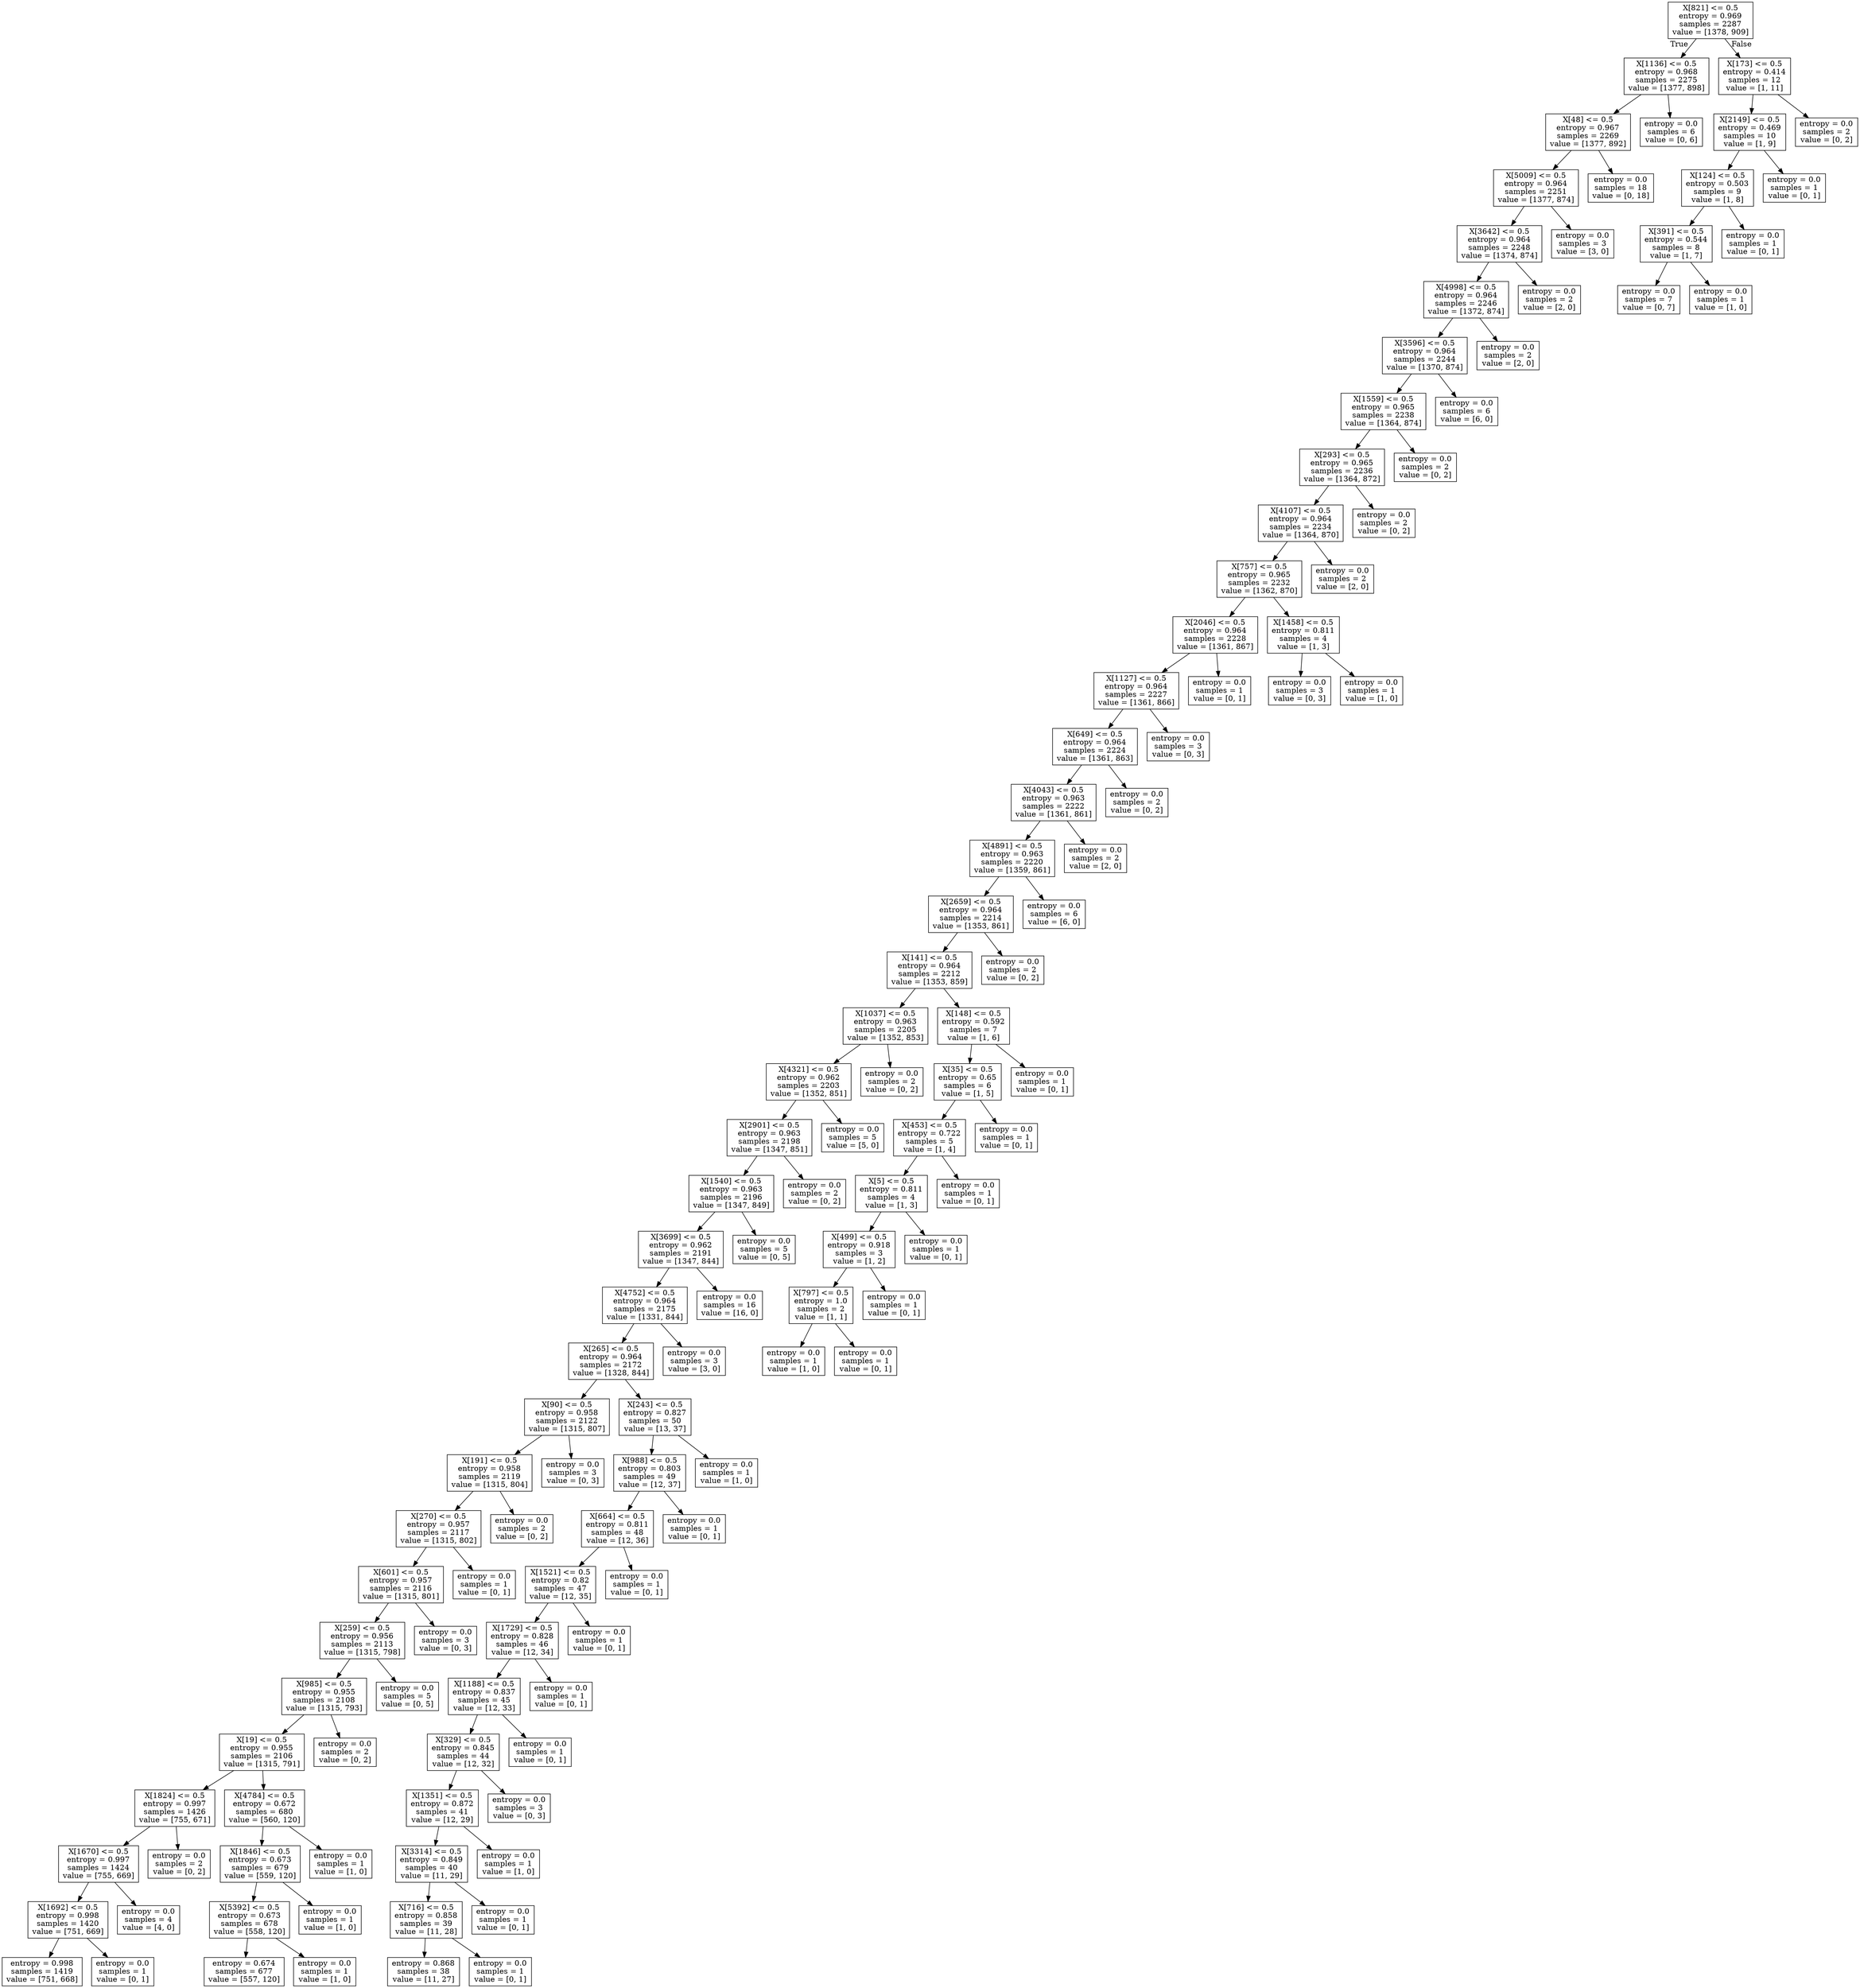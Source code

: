 digraph Tree {
node [shape=box] ;
0 [label="X[821] <= 0.5\nentropy = 0.969\nsamples = 2287\nvalue = [1378, 909]"] ;
1 [label="X[1136] <= 0.5\nentropy = 0.968\nsamples = 2275\nvalue = [1377, 898]"] ;
0 -> 1 [labeldistance=2.5, labelangle=45, headlabel="True"] ;
2 [label="X[48] <= 0.5\nentropy = 0.967\nsamples = 2269\nvalue = [1377, 892]"] ;
1 -> 2 ;
3 [label="X[5009] <= 0.5\nentropy = 0.964\nsamples = 2251\nvalue = [1377, 874]"] ;
2 -> 3 ;
4 [label="X[3642] <= 0.5\nentropy = 0.964\nsamples = 2248\nvalue = [1374, 874]"] ;
3 -> 4 ;
5 [label="X[4998] <= 0.5\nentropy = 0.964\nsamples = 2246\nvalue = [1372, 874]"] ;
4 -> 5 ;
6 [label="X[3596] <= 0.5\nentropy = 0.964\nsamples = 2244\nvalue = [1370, 874]"] ;
5 -> 6 ;
7 [label="X[1559] <= 0.5\nentropy = 0.965\nsamples = 2238\nvalue = [1364, 874]"] ;
6 -> 7 ;
8 [label="X[293] <= 0.5\nentropy = 0.965\nsamples = 2236\nvalue = [1364, 872]"] ;
7 -> 8 ;
9 [label="X[4107] <= 0.5\nentropy = 0.964\nsamples = 2234\nvalue = [1364, 870]"] ;
8 -> 9 ;
10 [label="X[757] <= 0.5\nentropy = 0.965\nsamples = 2232\nvalue = [1362, 870]"] ;
9 -> 10 ;
11 [label="X[2046] <= 0.5\nentropy = 0.964\nsamples = 2228\nvalue = [1361, 867]"] ;
10 -> 11 ;
12 [label="X[1127] <= 0.5\nentropy = 0.964\nsamples = 2227\nvalue = [1361, 866]"] ;
11 -> 12 ;
13 [label="X[649] <= 0.5\nentropy = 0.964\nsamples = 2224\nvalue = [1361, 863]"] ;
12 -> 13 ;
14 [label="X[4043] <= 0.5\nentropy = 0.963\nsamples = 2222\nvalue = [1361, 861]"] ;
13 -> 14 ;
15 [label="X[4891] <= 0.5\nentropy = 0.963\nsamples = 2220\nvalue = [1359, 861]"] ;
14 -> 15 ;
16 [label="X[2659] <= 0.5\nentropy = 0.964\nsamples = 2214\nvalue = [1353, 861]"] ;
15 -> 16 ;
17 [label="X[141] <= 0.5\nentropy = 0.964\nsamples = 2212\nvalue = [1353, 859]"] ;
16 -> 17 ;
18 [label="X[1037] <= 0.5\nentropy = 0.963\nsamples = 2205\nvalue = [1352, 853]"] ;
17 -> 18 ;
19 [label="X[4321] <= 0.5\nentropy = 0.962\nsamples = 2203\nvalue = [1352, 851]"] ;
18 -> 19 ;
20 [label="X[2901] <= 0.5\nentropy = 0.963\nsamples = 2198\nvalue = [1347, 851]"] ;
19 -> 20 ;
21 [label="X[1540] <= 0.5\nentropy = 0.963\nsamples = 2196\nvalue = [1347, 849]"] ;
20 -> 21 ;
22 [label="X[3699] <= 0.5\nentropy = 0.962\nsamples = 2191\nvalue = [1347, 844]"] ;
21 -> 22 ;
23 [label="X[4752] <= 0.5\nentropy = 0.964\nsamples = 2175\nvalue = [1331, 844]"] ;
22 -> 23 ;
24 [label="X[265] <= 0.5\nentropy = 0.964\nsamples = 2172\nvalue = [1328, 844]"] ;
23 -> 24 ;
25 [label="X[90] <= 0.5\nentropy = 0.958\nsamples = 2122\nvalue = [1315, 807]"] ;
24 -> 25 ;
26 [label="X[191] <= 0.5\nentropy = 0.958\nsamples = 2119\nvalue = [1315, 804]"] ;
25 -> 26 ;
27 [label="X[270] <= 0.5\nentropy = 0.957\nsamples = 2117\nvalue = [1315, 802]"] ;
26 -> 27 ;
28 [label="X[601] <= 0.5\nentropy = 0.957\nsamples = 2116\nvalue = [1315, 801]"] ;
27 -> 28 ;
29 [label="X[259] <= 0.5\nentropy = 0.956\nsamples = 2113\nvalue = [1315, 798]"] ;
28 -> 29 ;
30 [label="X[985] <= 0.5\nentropy = 0.955\nsamples = 2108\nvalue = [1315, 793]"] ;
29 -> 30 ;
31 [label="X[19] <= 0.5\nentropy = 0.955\nsamples = 2106\nvalue = [1315, 791]"] ;
30 -> 31 ;
32 [label="X[1824] <= 0.5\nentropy = 0.997\nsamples = 1426\nvalue = [755, 671]"] ;
31 -> 32 ;
33 [label="X[1670] <= 0.5\nentropy = 0.997\nsamples = 1424\nvalue = [755, 669]"] ;
32 -> 33 ;
34 [label="X[1692] <= 0.5\nentropy = 0.998\nsamples = 1420\nvalue = [751, 669]"] ;
33 -> 34 ;
35 [label="entropy = 0.998\nsamples = 1419\nvalue = [751, 668]"] ;
34 -> 35 ;
36 [label="entropy = 0.0\nsamples = 1\nvalue = [0, 1]"] ;
34 -> 36 ;
37 [label="entropy = 0.0\nsamples = 4\nvalue = [4, 0]"] ;
33 -> 37 ;
38 [label="entropy = 0.0\nsamples = 2\nvalue = [0, 2]"] ;
32 -> 38 ;
39 [label="X[4784] <= 0.5\nentropy = 0.672\nsamples = 680\nvalue = [560, 120]"] ;
31 -> 39 ;
40 [label="X[1846] <= 0.5\nentropy = 0.673\nsamples = 679\nvalue = [559, 120]"] ;
39 -> 40 ;
41 [label="X[5392] <= 0.5\nentropy = 0.673\nsamples = 678\nvalue = [558, 120]"] ;
40 -> 41 ;
42 [label="entropy = 0.674\nsamples = 677\nvalue = [557, 120]"] ;
41 -> 42 ;
43 [label="entropy = 0.0\nsamples = 1\nvalue = [1, 0]"] ;
41 -> 43 ;
44 [label="entropy = 0.0\nsamples = 1\nvalue = [1, 0]"] ;
40 -> 44 ;
45 [label="entropy = 0.0\nsamples = 1\nvalue = [1, 0]"] ;
39 -> 45 ;
46 [label="entropy = 0.0\nsamples = 2\nvalue = [0, 2]"] ;
30 -> 46 ;
47 [label="entropy = 0.0\nsamples = 5\nvalue = [0, 5]"] ;
29 -> 47 ;
48 [label="entropy = 0.0\nsamples = 3\nvalue = [0, 3]"] ;
28 -> 48 ;
49 [label="entropy = 0.0\nsamples = 1\nvalue = [0, 1]"] ;
27 -> 49 ;
50 [label="entropy = 0.0\nsamples = 2\nvalue = [0, 2]"] ;
26 -> 50 ;
51 [label="entropy = 0.0\nsamples = 3\nvalue = [0, 3]"] ;
25 -> 51 ;
52 [label="X[243] <= 0.5\nentropy = 0.827\nsamples = 50\nvalue = [13, 37]"] ;
24 -> 52 ;
53 [label="X[988] <= 0.5\nentropy = 0.803\nsamples = 49\nvalue = [12, 37]"] ;
52 -> 53 ;
54 [label="X[664] <= 0.5\nentropy = 0.811\nsamples = 48\nvalue = [12, 36]"] ;
53 -> 54 ;
55 [label="X[1521] <= 0.5\nentropy = 0.82\nsamples = 47\nvalue = [12, 35]"] ;
54 -> 55 ;
56 [label="X[1729] <= 0.5\nentropy = 0.828\nsamples = 46\nvalue = [12, 34]"] ;
55 -> 56 ;
57 [label="X[1188] <= 0.5\nentropy = 0.837\nsamples = 45\nvalue = [12, 33]"] ;
56 -> 57 ;
58 [label="X[329] <= 0.5\nentropy = 0.845\nsamples = 44\nvalue = [12, 32]"] ;
57 -> 58 ;
59 [label="X[1351] <= 0.5\nentropy = 0.872\nsamples = 41\nvalue = [12, 29]"] ;
58 -> 59 ;
60 [label="X[3314] <= 0.5\nentropy = 0.849\nsamples = 40\nvalue = [11, 29]"] ;
59 -> 60 ;
61 [label="X[716] <= 0.5\nentropy = 0.858\nsamples = 39\nvalue = [11, 28]"] ;
60 -> 61 ;
62 [label="entropy = 0.868\nsamples = 38\nvalue = [11, 27]"] ;
61 -> 62 ;
63 [label="entropy = 0.0\nsamples = 1\nvalue = [0, 1]"] ;
61 -> 63 ;
64 [label="entropy = 0.0\nsamples = 1\nvalue = [0, 1]"] ;
60 -> 64 ;
65 [label="entropy = 0.0\nsamples = 1\nvalue = [1, 0]"] ;
59 -> 65 ;
66 [label="entropy = 0.0\nsamples = 3\nvalue = [0, 3]"] ;
58 -> 66 ;
67 [label="entropy = 0.0\nsamples = 1\nvalue = [0, 1]"] ;
57 -> 67 ;
68 [label="entropy = 0.0\nsamples = 1\nvalue = [0, 1]"] ;
56 -> 68 ;
69 [label="entropy = 0.0\nsamples = 1\nvalue = [0, 1]"] ;
55 -> 69 ;
70 [label="entropy = 0.0\nsamples = 1\nvalue = [0, 1]"] ;
54 -> 70 ;
71 [label="entropy = 0.0\nsamples = 1\nvalue = [0, 1]"] ;
53 -> 71 ;
72 [label="entropy = 0.0\nsamples = 1\nvalue = [1, 0]"] ;
52 -> 72 ;
73 [label="entropy = 0.0\nsamples = 3\nvalue = [3, 0]"] ;
23 -> 73 ;
74 [label="entropy = 0.0\nsamples = 16\nvalue = [16, 0]"] ;
22 -> 74 ;
75 [label="entropy = 0.0\nsamples = 5\nvalue = [0, 5]"] ;
21 -> 75 ;
76 [label="entropy = 0.0\nsamples = 2\nvalue = [0, 2]"] ;
20 -> 76 ;
77 [label="entropy = 0.0\nsamples = 5\nvalue = [5, 0]"] ;
19 -> 77 ;
78 [label="entropy = 0.0\nsamples = 2\nvalue = [0, 2]"] ;
18 -> 78 ;
79 [label="X[148] <= 0.5\nentropy = 0.592\nsamples = 7\nvalue = [1, 6]"] ;
17 -> 79 ;
80 [label="X[35] <= 0.5\nentropy = 0.65\nsamples = 6\nvalue = [1, 5]"] ;
79 -> 80 ;
81 [label="X[453] <= 0.5\nentropy = 0.722\nsamples = 5\nvalue = [1, 4]"] ;
80 -> 81 ;
82 [label="X[5] <= 0.5\nentropy = 0.811\nsamples = 4\nvalue = [1, 3]"] ;
81 -> 82 ;
83 [label="X[499] <= 0.5\nentropy = 0.918\nsamples = 3\nvalue = [1, 2]"] ;
82 -> 83 ;
84 [label="X[797] <= 0.5\nentropy = 1.0\nsamples = 2\nvalue = [1, 1]"] ;
83 -> 84 ;
85 [label="entropy = 0.0\nsamples = 1\nvalue = [1, 0]"] ;
84 -> 85 ;
86 [label="entropy = 0.0\nsamples = 1\nvalue = [0, 1]"] ;
84 -> 86 ;
87 [label="entropy = 0.0\nsamples = 1\nvalue = [0, 1]"] ;
83 -> 87 ;
88 [label="entropy = 0.0\nsamples = 1\nvalue = [0, 1]"] ;
82 -> 88 ;
89 [label="entropy = 0.0\nsamples = 1\nvalue = [0, 1]"] ;
81 -> 89 ;
90 [label="entropy = 0.0\nsamples = 1\nvalue = [0, 1]"] ;
80 -> 90 ;
91 [label="entropy = 0.0\nsamples = 1\nvalue = [0, 1]"] ;
79 -> 91 ;
92 [label="entropy = 0.0\nsamples = 2\nvalue = [0, 2]"] ;
16 -> 92 ;
93 [label="entropy = 0.0\nsamples = 6\nvalue = [6, 0]"] ;
15 -> 93 ;
94 [label="entropy = 0.0\nsamples = 2\nvalue = [2, 0]"] ;
14 -> 94 ;
95 [label="entropy = 0.0\nsamples = 2\nvalue = [0, 2]"] ;
13 -> 95 ;
96 [label="entropy = 0.0\nsamples = 3\nvalue = [0, 3]"] ;
12 -> 96 ;
97 [label="entropy = 0.0\nsamples = 1\nvalue = [0, 1]"] ;
11 -> 97 ;
98 [label="X[1458] <= 0.5\nentropy = 0.811\nsamples = 4\nvalue = [1, 3]"] ;
10 -> 98 ;
99 [label="entropy = 0.0\nsamples = 3\nvalue = [0, 3]"] ;
98 -> 99 ;
100 [label="entropy = 0.0\nsamples = 1\nvalue = [1, 0]"] ;
98 -> 100 ;
101 [label="entropy = 0.0\nsamples = 2\nvalue = [2, 0]"] ;
9 -> 101 ;
102 [label="entropy = 0.0\nsamples = 2\nvalue = [0, 2]"] ;
8 -> 102 ;
103 [label="entropy = 0.0\nsamples = 2\nvalue = [0, 2]"] ;
7 -> 103 ;
104 [label="entropy = 0.0\nsamples = 6\nvalue = [6, 0]"] ;
6 -> 104 ;
105 [label="entropy = 0.0\nsamples = 2\nvalue = [2, 0]"] ;
5 -> 105 ;
106 [label="entropy = 0.0\nsamples = 2\nvalue = [2, 0]"] ;
4 -> 106 ;
107 [label="entropy = 0.0\nsamples = 3\nvalue = [3, 0]"] ;
3 -> 107 ;
108 [label="entropy = 0.0\nsamples = 18\nvalue = [0, 18]"] ;
2 -> 108 ;
109 [label="entropy = 0.0\nsamples = 6\nvalue = [0, 6]"] ;
1 -> 109 ;
110 [label="X[173] <= 0.5\nentropy = 0.414\nsamples = 12\nvalue = [1, 11]"] ;
0 -> 110 [labeldistance=2.5, labelangle=-45, headlabel="False"] ;
111 [label="X[2149] <= 0.5\nentropy = 0.469\nsamples = 10\nvalue = [1, 9]"] ;
110 -> 111 ;
112 [label="X[124] <= 0.5\nentropy = 0.503\nsamples = 9\nvalue = [1, 8]"] ;
111 -> 112 ;
113 [label="X[391] <= 0.5\nentropy = 0.544\nsamples = 8\nvalue = [1, 7]"] ;
112 -> 113 ;
114 [label="entropy = 0.0\nsamples = 7\nvalue = [0, 7]"] ;
113 -> 114 ;
115 [label="entropy = 0.0\nsamples = 1\nvalue = [1, 0]"] ;
113 -> 115 ;
116 [label="entropy = 0.0\nsamples = 1\nvalue = [0, 1]"] ;
112 -> 116 ;
117 [label="entropy = 0.0\nsamples = 1\nvalue = [0, 1]"] ;
111 -> 117 ;
118 [label="entropy = 0.0\nsamples = 2\nvalue = [0, 2]"] ;
110 -> 118 ;
}